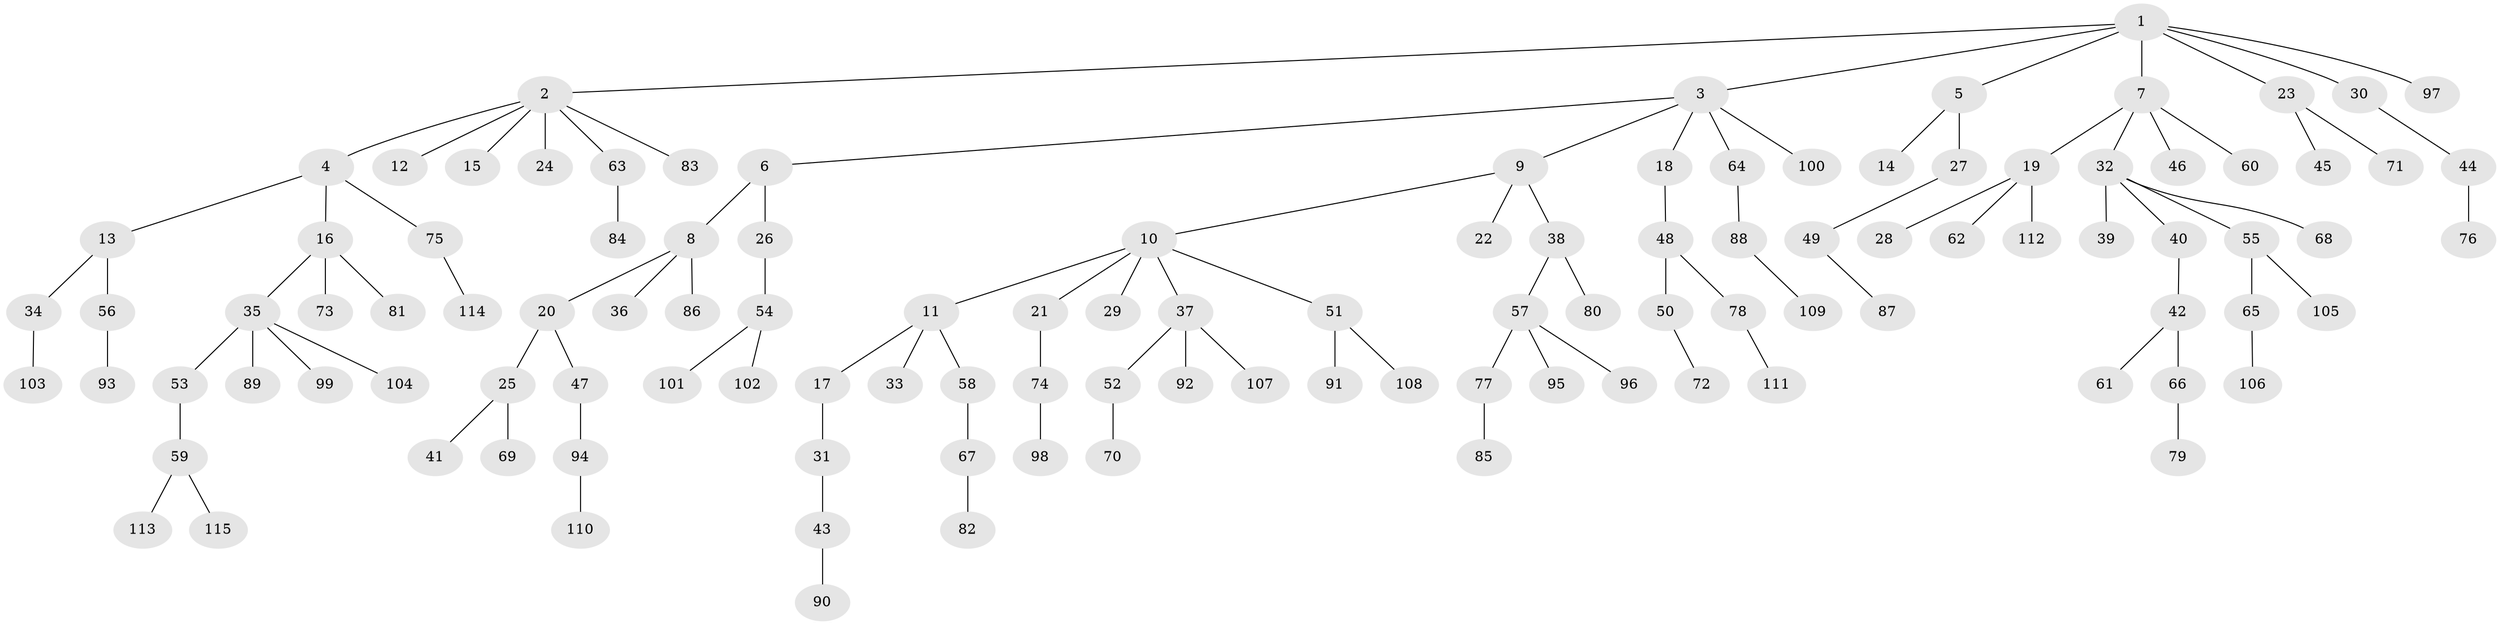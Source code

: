 // Generated by graph-tools (version 1.1) at 2025/50/03/09/25 03:50:21]
// undirected, 115 vertices, 114 edges
graph export_dot {
graph [start="1"]
  node [color=gray90,style=filled];
  1;
  2;
  3;
  4;
  5;
  6;
  7;
  8;
  9;
  10;
  11;
  12;
  13;
  14;
  15;
  16;
  17;
  18;
  19;
  20;
  21;
  22;
  23;
  24;
  25;
  26;
  27;
  28;
  29;
  30;
  31;
  32;
  33;
  34;
  35;
  36;
  37;
  38;
  39;
  40;
  41;
  42;
  43;
  44;
  45;
  46;
  47;
  48;
  49;
  50;
  51;
  52;
  53;
  54;
  55;
  56;
  57;
  58;
  59;
  60;
  61;
  62;
  63;
  64;
  65;
  66;
  67;
  68;
  69;
  70;
  71;
  72;
  73;
  74;
  75;
  76;
  77;
  78;
  79;
  80;
  81;
  82;
  83;
  84;
  85;
  86;
  87;
  88;
  89;
  90;
  91;
  92;
  93;
  94;
  95;
  96;
  97;
  98;
  99;
  100;
  101;
  102;
  103;
  104;
  105;
  106;
  107;
  108;
  109;
  110;
  111;
  112;
  113;
  114;
  115;
  1 -- 2;
  1 -- 3;
  1 -- 5;
  1 -- 7;
  1 -- 23;
  1 -- 30;
  1 -- 97;
  2 -- 4;
  2 -- 12;
  2 -- 15;
  2 -- 24;
  2 -- 63;
  2 -- 83;
  3 -- 6;
  3 -- 9;
  3 -- 18;
  3 -- 64;
  3 -- 100;
  4 -- 13;
  4 -- 16;
  4 -- 75;
  5 -- 14;
  5 -- 27;
  6 -- 8;
  6 -- 26;
  7 -- 19;
  7 -- 32;
  7 -- 46;
  7 -- 60;
  8 -- 20;
  8 -- 36;
  8 -- 86;
  9 -- 10;
  9 -- 22;
  9 -- 38;
  10 -- 11;
  10 -- 21;
  10 -- 29;
  10 -- 37;
  10 -- 51;
  11 -- 17;
  11 -- 33;
  11 -- 58;
  13 -- 34;
  13 -- 56;
  16 -- 35;
  16 -- 73;
  16 -- 81;
  17 -- 31;
  18 -- 48;
  19 -- 28;
  19 -- 62;
  19 -- 112;
  20 -- 25;
  20 -- 47;
  21 -- 74;
  23 -- 45;
  23 -- 71;
  25 -- 41;
  25 -- 69;
  26 -- 54;
  27 -- 49;
  30 -- 44;
  31 -- 43;
  32 -- 39;
  32 -- 40;
  32 -- 55;
  32 -- 68;
  34 -- 103;
  35 -- 53;
  35 -- 89;
  35 -- 99;
  35 -- 104;
  37 -- 52;
  37 -- 92;
  37 -- 107;
  38 -- 57;
  38 -- 80;
  40 -- 42;
  42 -- 61;
  42 -- 66;
  43 -- 90;
  44 -- 76;
  47 -- 94;
  48 -- 50;
  48 -- 78;
  49 -- 87;
  50 -- 72;
  51 -- 91;
  51 -- 108;
  52 -- 70;
  53 -- 59;
  54 -- 101;
  54 -- 102;
  55 -- 65;
  55 -- 105;
  56 -- 93;
  57 -- 77;
  57 -- 95;
  57 -- 96;
  58 -- 67;
  59 -- 113;
  59 -- 115;
  63 -- 84;
  64 -- 88;
  65 -- 106;
  66 -- 79;
  67 -- 82;
  74 -- 98;
  75 -- 114;
  77 -- 85;
  78 -- 111;
  88 -- 109;
  94 -- 110;
}
